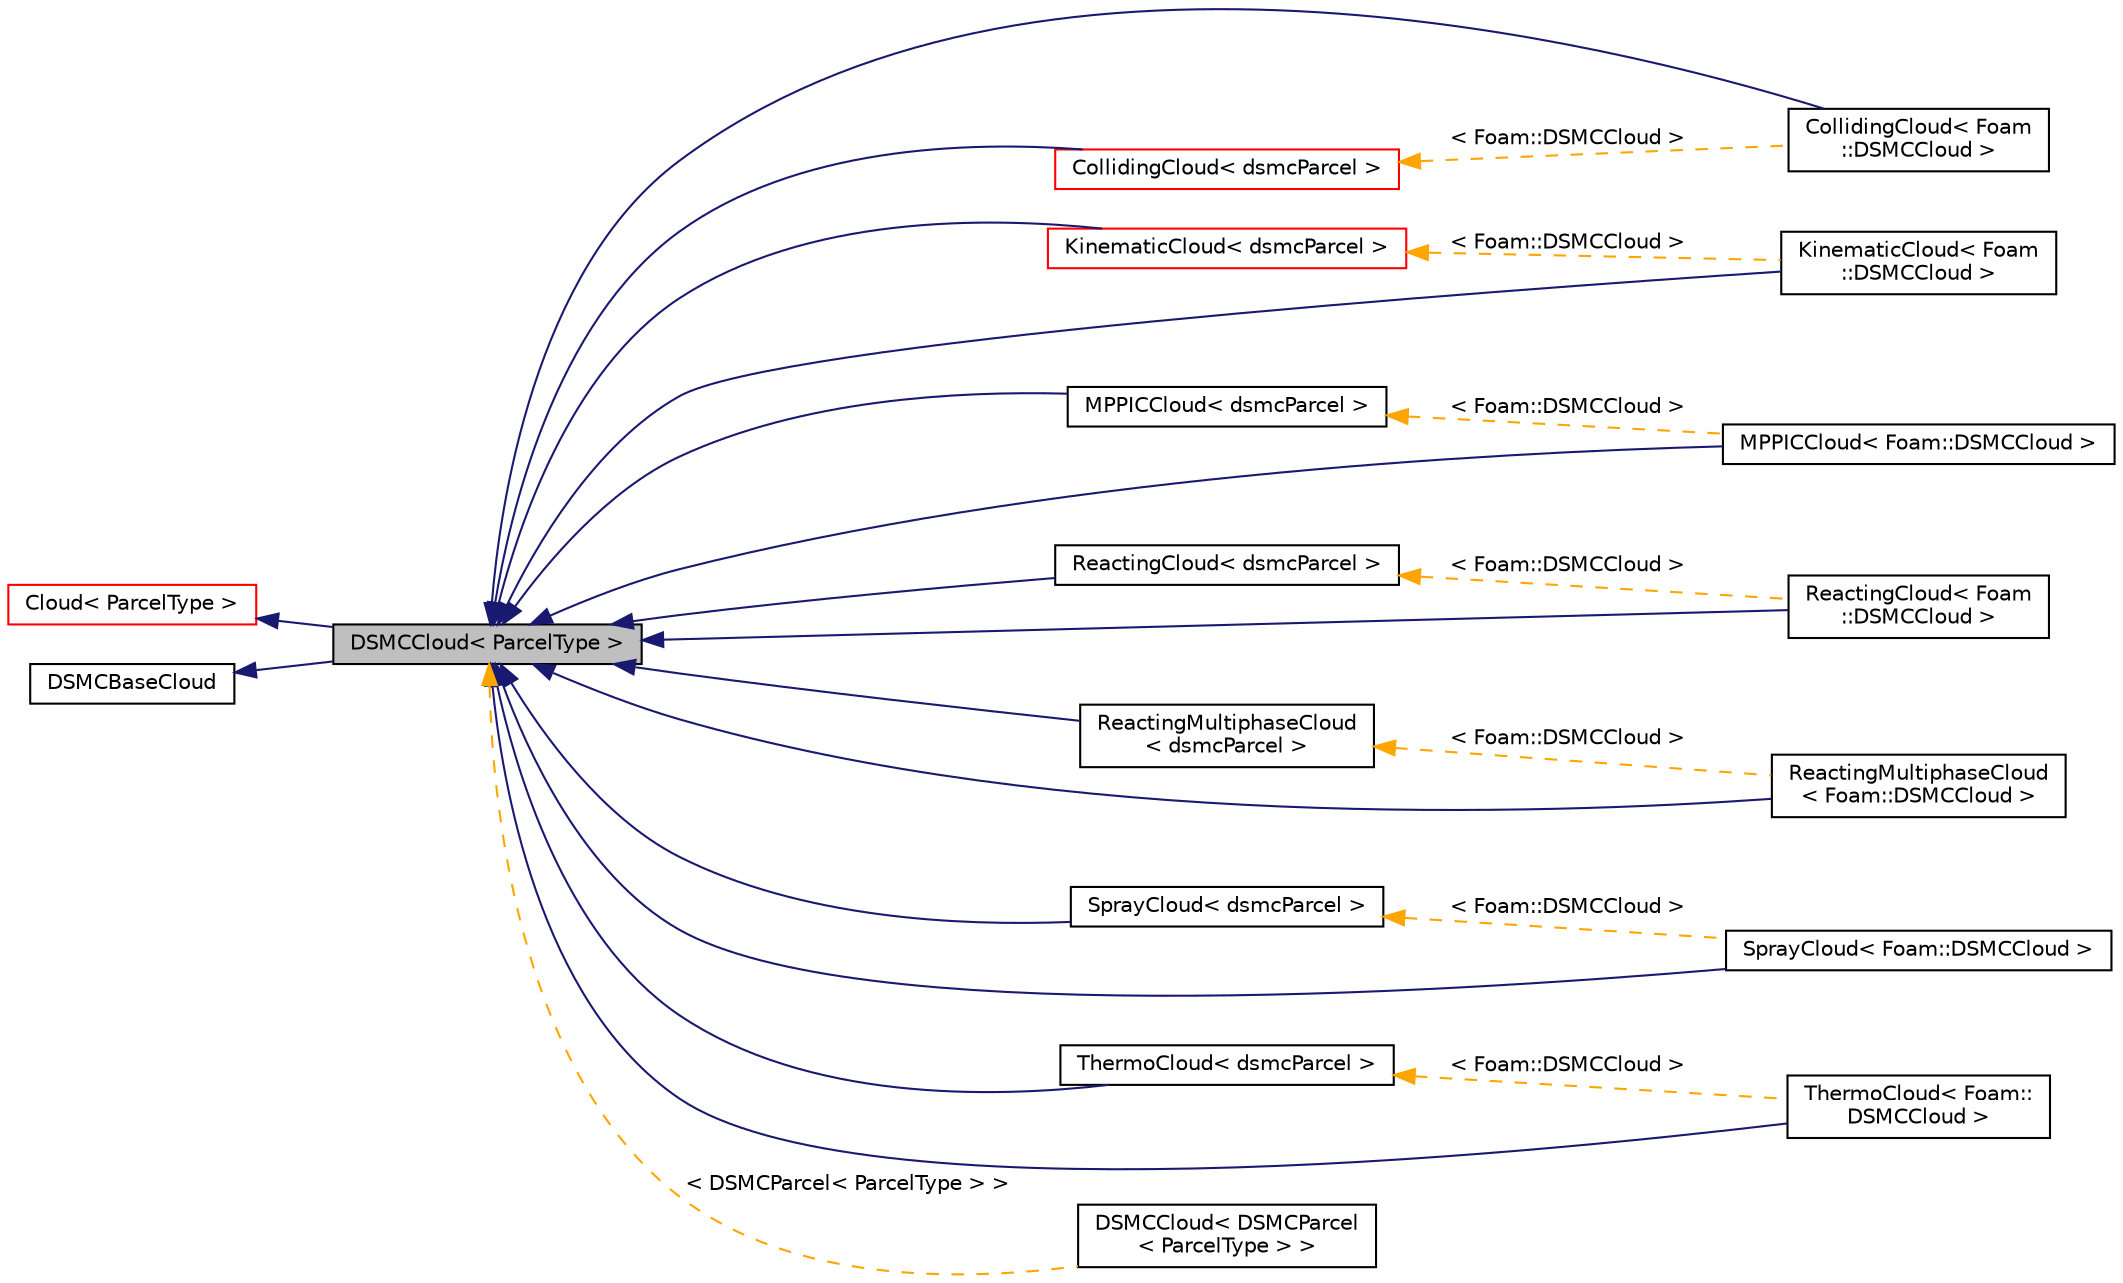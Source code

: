 digraph "DSMCCloud&lt; ParcelType &gt;"
{
  bgcolor="transparent";
  edge [fontname="Helvetica",fontsize="10",labelfontname="Helvetica",labelfontsize="10"];
  node [fontname="Helvetica",fontsize="10",shape=record];
  rankdir="LR";
  Node1 [label="DSMCCloud\< ParcelType \>",height=0.2,width=0.4,color="black", fillcolor="grey75", style="filled", fontcolor="black"];
  Node2 -> Node1 [dir="back",color="midnightblue",fontsize="10",style="solid",fontname="Helvetica"];
  Node2 [label="Cloud\< ParcelType \>",height=0.2,width=0.4,color="red",URL="$a00277.html"];
  Node3 -> Node1 [dir="back",color="midnightblue",fontsize="10",style="solid",fontname="Helvetica"];
  Node3 [label="DSMCBaseCloud",height=0.2,width=0.4,color="black",URL="$a00590.html",tooltip="Virtual abstract base class for templated DSMCCloud. "];
  Node1 -> Node4 [dir="back",color="midnightblue",fontsize="10",style="solid",fontname="Helvetica"];
  Node4 [label="CollidingCloud\< Foam\l::DSMCCloud \>",height=0.2,width=0.4,color="black",URL="$a00309.html"];
  Node1 -> Node5 [dir="back",color="midnightblue",fontsize="10",style="solid",fontname="Helvetica"];
  Node5 [label="CollidingCloud\< dsmcParcel \>",height=0.2,width=0.4,color="red",URL="$a00309.html",tooltip="Adds coolisions to kinematic clouds. "];
  Node5 -> Node4 [dir="back",color="orange",fontsize="10",style="dashed",label=" \< Foam::DSMCCloud \>" ,fontname="Helvetica"];
  Node1 -> Node6 [dir="back",color="midnightblue",fontsize="10",style="solid",fontname="Helvetica"];
  Node6 [label="KinematicCloud\< dsmcParcel \>",height=0.2,width=0.4,color="red",URL="$a01260.html",tooltip="Templated base class for kinematic cloud. "];
  Node6 -> Node7 [dir="back",color="orange",fontsize="10",style="dashed",label=" \< Foam::DSMCCloud \>" ,fontname="Helvetica"];
  Node7 [label="KinematicCloud\< Foam\l::DSMCCloud \>",height=0.2,width=0.4,color="black",URL="$a01260.html"];
  Node1 -> Node8 [dir="back",color="midnightblue",fontsize="10",style="solid",fontname="Helvetica"];
  Node8 [label="MPPICCloud\< dsmcParcel \>",height=0.2,width=0.4,color="black",URL="$a01579.html",tooltip="Adds MPPIC modelling to kinematic clouds. "];
  Node8 -> Node9 [dir="back",color="orange",fontsize="10",style="dashed",label=" \< Foam::DSMCCloud \>" ,fontname="Helvetica"];
  Node9 [label="MPPICCloud\< Foam::DSMCCloud \>",height=0.2,width=0.4,color="black",URL="$a01579.html"];
  Node1 -> Node10 [dir="back",color="midnightblue",fontsize="10",style="solid",fontname="Helvetica"];
  Node10 [label="ReactingCloud\< dsmcParcel \>",height=0.2,width=0.4,color="black",URL="$a02137.html",tooltip="Templated base class for reacting cloud. "];
  Node10 -> Node11 [dir="back",color="orange",fontsize="10",style="dashed",label=" \< Foam::DSMCCloud \>" ,fontname="Helvetica"];
  Node11 [label="ReactingCloud\< Foam\l::DSMCCloud \>",height=0.2,width=0.4,color="black",URL="$a02137.html"];
  Node1 -> Node12 [dir="back",color="midnightblue",fontsize="10",style="solid",fontname="Helvetica"];
  Node12 [label="ReactingMultiphaseCloud\l\< dsmcParcel \>",height=0.2,width=0.4,color="black",URL="$a02142.html",tooltip="Templated base class for multiphase reacting cloud. "];
  Node12 -> Node13 [dir="back",color="orange",fontsize="10",style="dashed",label=" \< Foam::DSMCCloud \>" ,fontname="Helvetica"];
  Node13 [label="ReactingMultiphaseCloud\l\< Foam::DSMCCloud \>",height=0.2,width=0.4,color="black",URL="$a02142.html"];
  Node1 -> Node14 [dir="back",color="midnightblue",fontsize="10",style="solid",fontname="Helvetica"];
  Node14 [label="SprayCloud\< dsmcParcel \>",height=0.2,width=0.4,color="black",URL="$a02497.html",tooltip="Templated base class for spray cloud. "];
  Node14 -> Node15 [dir="back",color="orange",fontsize="10",style="dashed",label=" \< Foam::DSMCCloud \>" ,fontname="Helvetica"];
  Node15 [label="SprayCloud\< Foam::DSMCCloud \>",height=0.2,width=0.4,color="black",URL="$a02497.html"];
  Node1 -> Node16 [dir="back",color="midnightblue",fontsize="10",style="solid",fontname="Helvetica"];
  Node16 [label="ThermoCloud\< dsmcParcel \>",height=0.2,width=0.4,color="black",URL="$a02681.html",tooltip="Templated base class for thermodynamic cloud. "];
  Node16 -> Node17 [dir="back",color="orange",fontsize="10",style="dashed",label=" \< Foam::DSMCCloud \>" ,fontname="Helvetica"];
  Node17 [label="ThermoCloud\< Foam::\lDSMCCloud \>",height=0.2,width=0.4,color="black",URL="$a02681.html"];
  Node1 -> Node7 [dir="back",color="midnightblue",fontsize="10",style="solid",fontname="Helvetica"];
  Node1 -> Node9 [dir="back",color="midnightblue",fontsize="10",style="solid",fontname="Helvetica"];
  Node1 -> Node11 [dir="back",color="midnightblue",fontsize="10",style="solid",fontname="Helvetica"];
  Node1 -> Node13 [dir="back",color="midnightblue",fontsize="10",style="solid",fontname="Helvetica"];
  Node1 -> Node15 [dir="back",color="midnightblue",fontsize="10",style="solid",fontname="Helvetica"];
  Node1 -> Node17 [dir="back",color="midnightblue",fontsize="10",style="solid",fontname="Helvetica"];
  Node1 -> Node18 [dir="back",color="orange",fontsize="10",style="dashed",label=" \< DSMCParcel\< ParcelType \> \>" ,fontname="Helvetica"];
  Node18 [label="DSMCCloud\< DSMCParcel\l\< ParcelType \> \>",height=0.2,width=0.4,color="black",URL="$a00591.html"];
}
